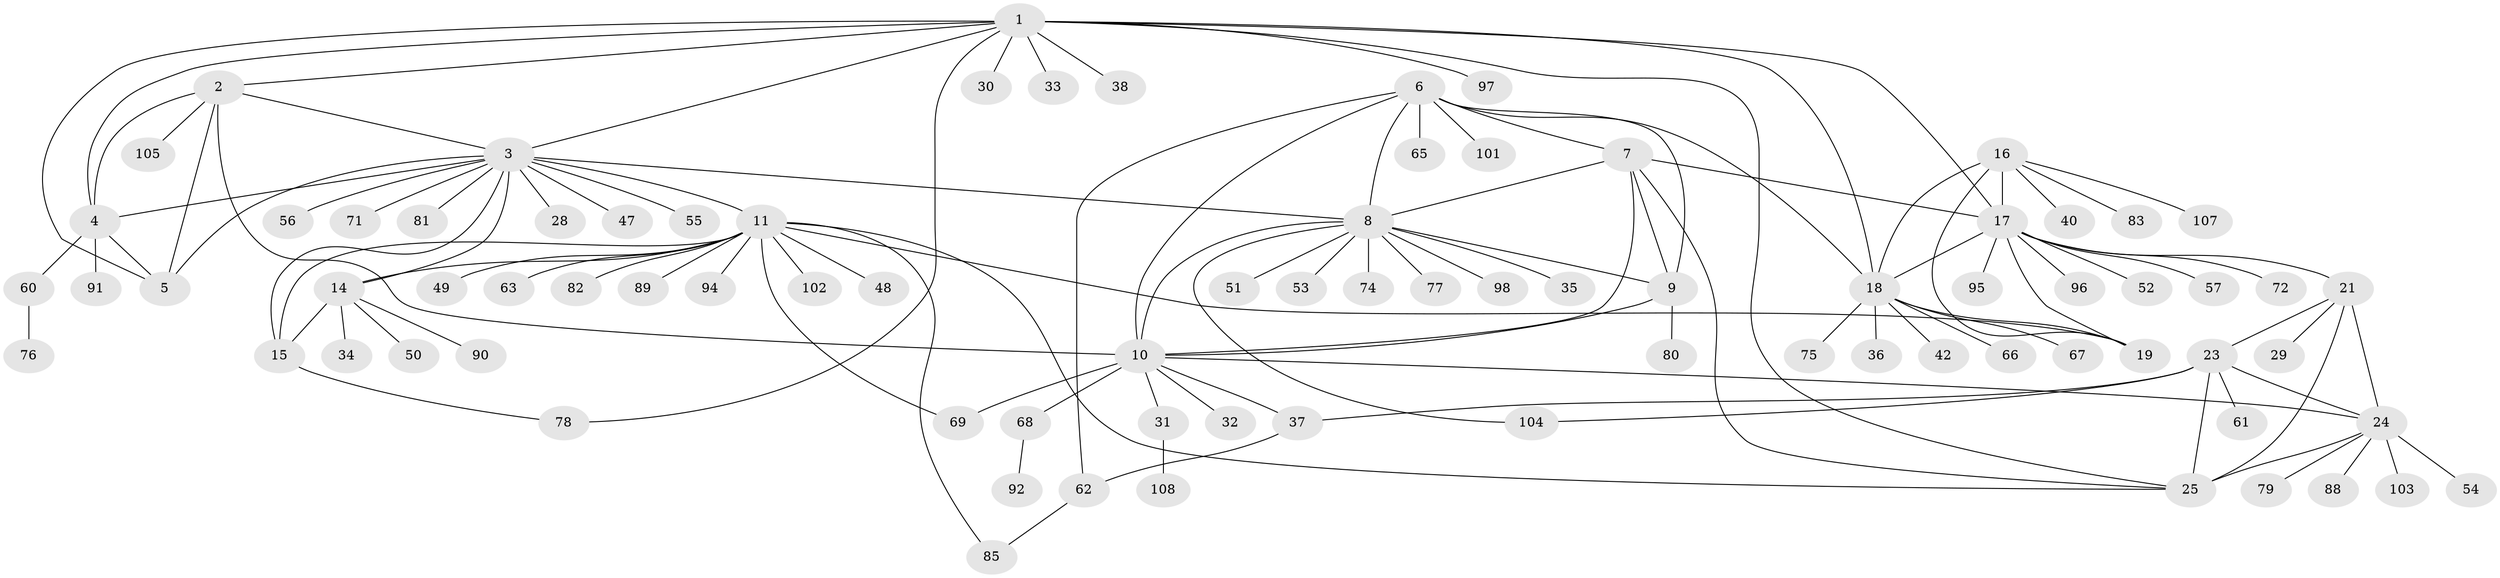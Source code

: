 // Generated by graph-tools (version 1.1) at 2025/24/03/03/25 07:24:14]
// undirected, 84 vertices, 119 edges
graph export_dot {
graph [start="1"]
  node [color=gray90,style=filled];
  1 [super="+26"];
  2 [super="+46"];
  3 [super="+12"];
  4 [super="+27"];
  5 [super="+58"];
  6 [super="+106"];
  7 [super="+109"];
  8 [super="+73"];
  9 [super="+84"];
  10 [super="+43"];
  11 [super="+13"];
  14 [super="+99"];
  15;
  16 [super="+45"];
  17 [super="+20"];
  18 [super="+59"];
  19 [super="+87"];
  21 [super="+22"];
  23 [super="+93"];
  24 [super="+64"];
  25;
  28;
  29;
  30;
  31 [super="+44"];
  32;
  33;
  34;
  35 [super="+39"];
  36;
  37 [super="+100"];
  38;
  40 [super="+41"];
  42;
  47;
  48;
  49;
  50;
  51;
  52;
  53;
  54;
  55;
  56;
  57;
  60 [super="+70"];
  61;
  62;
  63;
  65;
  66;
  67;
  68;
  69;
  71;
  72;
  74;
  75;
  76;
  77;
  78;
  79;
  80 [super="+86"];
  81;
  82;
  83;
  85;
  88;
  89;
  90;
  91;
  92;
  94;
  95;
  96;
  97;
  98;
  101;
  102;
  103;
  104;
  105;
  107;
  108;
  1 -- 2;
  1 -- 3;
  1 -- 4;
  1 -- 5;
  1 -- 18;
  1 -- 25;
  1 -- 30;
  1 -- 78;
  1 -- 97;
  1 -- 38;
  1 -- 17;
  1 -- 33;
  2 -- 3;
  2 -- 4;
  2 -- 5;
  2 -- 10;
  2 -- 105;
  3 -- 4;
  3 -- 5;
  3 -- 28;
  3 -- 55;
  3 -- 71;
  3 -- 81;
  3 -- 8;
  3 -- 56;
  3 -- 11 [weight=2];
  3 -- 15;
  3 -- 14;
  3 -- 47;
  4 -- 5;
  4 -- 91;
  4 -- 60;
  6 -- 7;
  6 -- 8;
  6 -- 9;
  6 -- 10;
  6 -- 18;
  6 -- 62;
  6 -- 65;
  6 -- 101;
  7 -- 8;
  7 -- 9;
  7 -- 10;
  7 -- 25;
  7 -- 17;
  8 -- 9;
  8 -- 10;
  8 -- 35;
  8 -- 51;
  8 -- 53;
  8 -- 74;
  8 -- 77;
  8 -- 98;
  8 -- 104;
  9 -- 10;
  9 -- 80;
  10 -- 31;
  10 -- 32;
  10 -- 37;
  10 -- 68;
  10 -- 69;
  10 -- 24;
  11 -- 14 [weight=2];
  11 -- 15 [weight=2];
  11 -- 19;
  11 -- 25;
  11 -- 48;
  11 -- 49;
  11 -- 69;
  11 -- 89;
  11 -- 102;
  11 -- 82;
  11 -- 85;
  11 -- 94;
  11 -- 63;
  14 -- 15;
  14 -- 34;
  14 -- 50;
  14 -- 90;
  15 -- 78;
  16 -- 17 [weight=2];
  16 -- 18;
  16 -- 19;
  16 -- 40;
  16 -- 83;
  16 -- 107;
  17 -- 18 [weight=2];
  17 -- 19 [weight=2];
  17 -- 52;
  17 -- 57;
  17 -- 72;
  17 -- 95;
  17 -- 96;
  17 -- 21;
  18 -- 19;
  18 -- 36;
  18 -- 42;
  18 -- 66;
  18 -- 67;
  18 -- 75;
  21 -- 23 [weight=2];
  21 -- 24 [weight=2];
  21 -- 25 [weight=2];
  21 -- 29;
  23 -- 24;
  23 -- 25;
  23 -- 37;
  23 -- 61;
  23 -- 104;
  24 -- 25;
  24 -- 54;
  24 -- 79;
  24 -- 88;
  24 -- 103;
  31 -- 108;
  37 -- 62;
  60 -- 76;
  62 -- 85;
  68 -- 92;
}
